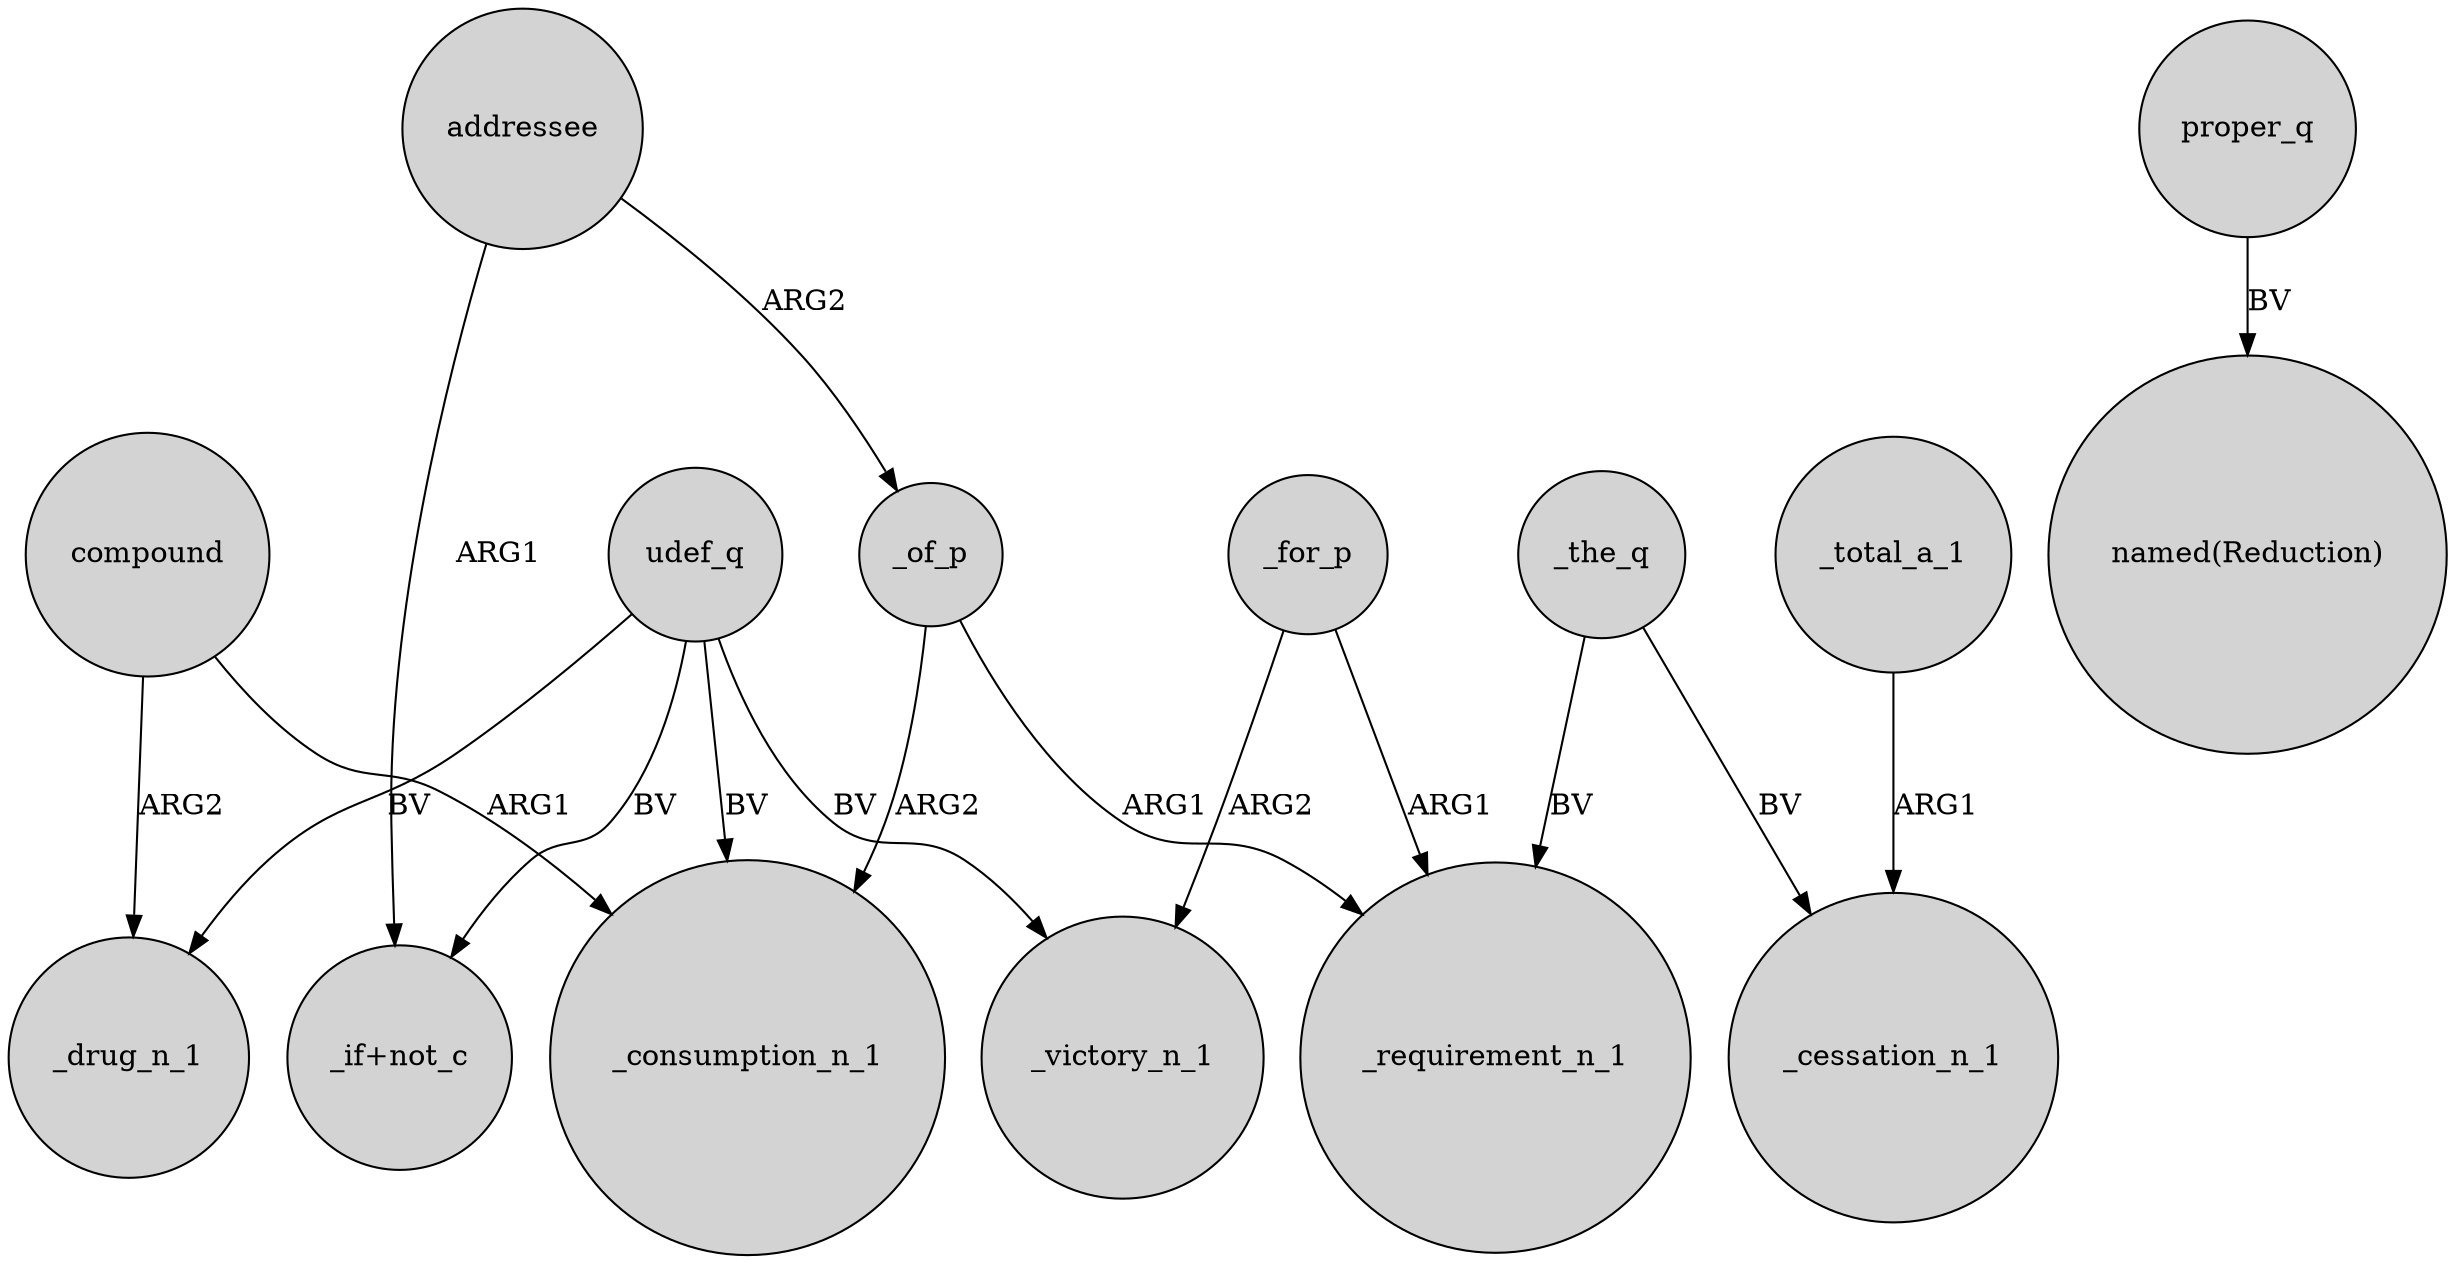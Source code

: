 digraph {
	node [shape=circle style=filled]
	_of_p -> _consumption_n_1 [label=ARG2]
	addressee -> _of_p [label=ARG2]
	_total_a_1 -> _cessation_n_1 [label=ARG1]
	udef_q -> _victory_n_1 [label=BV]
	_for_p -> _requirement_n_1 [label=ARG1]
	_the_q -> _cessation_n_1 [label=BV]
	proper_q -> "named(Reduction)" [label=BV]
	compound -> _drug_n_1 [label=ARG2]
	udef_q -> _drug_n_1 [label=BV]
	_of_p -> _requirement_n_1 [label=ARG1]
	udef_q -> _consumption_n_1 [label=BV]
	_for_p -> _victory_n_1 [label=ARG2]
	addressee -> "_if+not_c" [label=ARG1]
	compound -> _consumption_n_1 [label=ARG1]
	_the_q -> _requirement_n_1 [label=BV]
	udef_q -> "_if+not_c" [label=BV]
}
